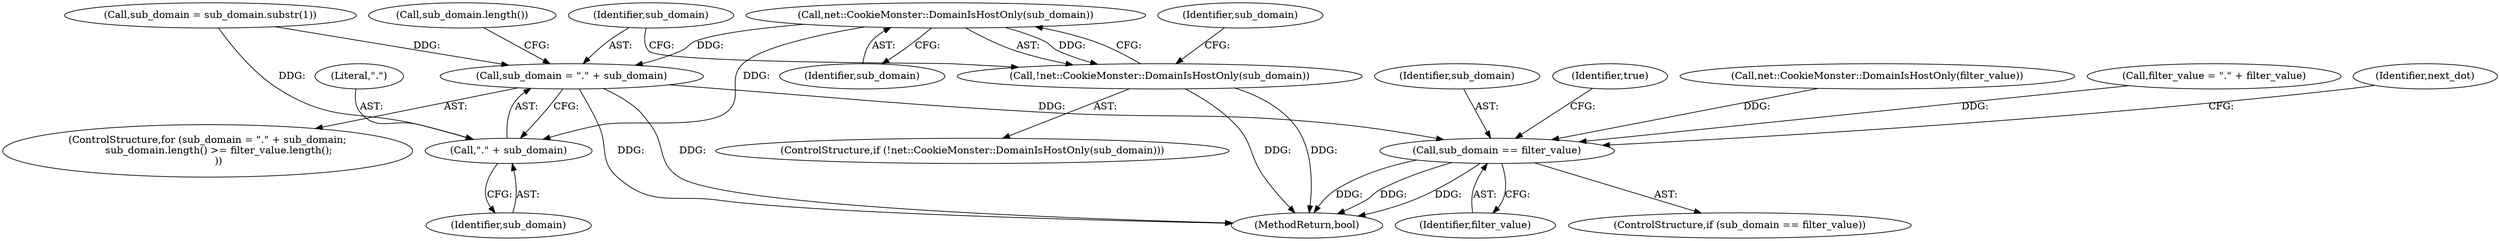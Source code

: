digraph "0_Chrome_b7e899141194fa27d55a990e38ae8bdcc5183a90_9@API" {
"1000130" [label="(Call,net::CookieMonster::DomainIsHostOnly(sub_domain))"];
"1000129" [label="(Call,!net::CookieMonster::DomainIsHostOnly(sub_domain))"];
"1000137" [label="(Call,sub_domain = \".\" + sub_domain)"];
"1000147" [label="(Call,sub_domain == filter_value)"];
"1000139" [label="(Call,\".\" + sub_domain)"];
"1000137" [label="(Call,sub_domain = \".\" + sub_domain)"];
"1000148" [label="(Identifier,sub_domain)"];
"1000136" [label="(ControlStructure,for (sub_domain = \".\" + sub_domain;\n       sub_domain.length() >= filter_value.length();\n       ))"];
"1000143" [label="(Call,sub_domain.length())"];
"1000146" [label="(ControlStructure,if (sub_domain == filter_value))"];
"1000151" [label="(Identifier,true)"];
"1000133" [label="(Identifier,sub_domain)"];
"1000132" [label="(Call,sub_domain = sub_domain.substr(1))"];
"1000120" [label="(Call,net::CookieMonster::DomainIsHostOnly(filter_value))"];
"1000131" [label="(Identifier,sub_domain)"];
"1000163" [label="(MethodReturn,bool)"];
"1000147" [label="(Call,sub_domain == filter_value)"];
"1000140" [label="(Literal,\".\")"];
"1000141" [label="(Identifier,sub_domain)"];
"1000139" [label="(Call,\".\" + sub_domain)"];
"1000129" [label="(Call,!net::CookieMonster::DomainIsHostOnly(sub_domain))"];
"1000149" [label="(Identifier,filter_value)"];
"1000122" [label="(Call,filter_value = \".\" + filter_value)"];
"1000138" [label="(Identifier,sub_domain)"];
"1000154" [label="(Identifier,next_dot)"];
"1000130" [label="(Call,net::CookieMonster::DomainIsHostOnly(sub_domain))"];
"1000128" [label="(ControlStructure,if (!net::CookieMonster::DomainIsHostOnly(sub_domain)))"];
"1000130" -> "1000129"  [label="AST: "];
"1000130" -> "1000131"  [label="CFG: "];
"1000131" -> "1000130"  [label="AST: "];
"1000129" -> "1000130"  [label="CFG: "];
"1000130" -> "1000129"  [label="DDG: "];
"1000130" -> "1000137"  [label="DDG: "];
"1000130" -> "1000139"  [label="DDG: "];
"1000129" -> "1000128"  [label="AST: "];
"1000133" -> "1000129"  [label="CFG: "];
"1000138" -> "1000129"  [label="CFG: "];
"1000129" -> "1000163"  [label="DDG: "];
"1000129" -> "1000163"  [label="DDG: "];
"1000137" -> "1000136"  [label="AST: "];
"1000137" -> "1000139"  [label="CFG: "];
"1000138" -> "1000137"  [label="AST: "];
"1000139" -> "1000137"  [label="AST: "];
"1000143" -> "1000137"  [label="CFG: "];
"1000137" -> "1000163"  [label="DDG: "];
"1000137" -> "1000163"  [label="DDG: "];
"1000132" -> "1000137"  [label="DDG: "];
"1000137" -> "1000147"  [label="DDG: "];
"1000147" -> "1000146"  [label="AST: "];
"1000147" -> "1000149"  [label="CFG: "];
"1000148" -> "1000147"  [label="AST: "];
"1000149" -> "1000147"  [label="AST: "];
"1000151" -> "1000147"  [label="CFG: "];
"1000154" -> "1000147"  [label="CFG: "];
"1000147" -> "1000163"  [label="DDG: "];
"1000147" -> "1000163"  [label="DDG: "];
"1000147" -> "1000163"  [label="DDG: "];
"1000122" -> "1000147"  [label="DDG: "];
"1000120" -> "1000147"  [label="DDG: "];
"1000139" -> "1000141"  [label="CFG: "];
"1000140" -> "1000139"  [label="AST: "];
"1000141" -> "1000139"  [label="AST: "];
"1000132" -> "1000139"  [label="DDG: "];
}
